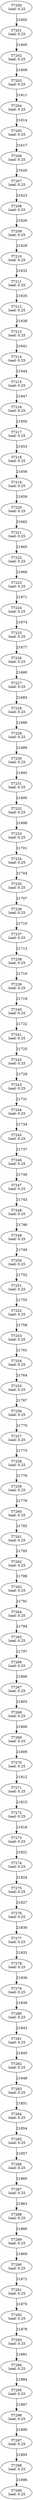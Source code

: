 digraph taskgraph {
	T7200 [label= "T7200\n load: 0.25"];
	T7201 [label= "T7201\n load: 0.25"];
	T7200 -> T7201[label=21602];
	T7202 [label= "T7202\n load: 0.25"];
	T7201 -> T7202[label=21605];
	T7203 [label= "T7203\n load: 0.25"];
	T7202 -> T7203[label=21608];
	T7204 [label= "T7204\n load: 0.25"];
	T7203 -> T7204[label=21611];
	T7205 [label= "T7205\n load: 0.25"];
	T7204 -> T7205[label=21614];
	T7206 [label= "T7206\n load: 0.25"];
	T7205 -> T7206[label=21617];
	T7207 [label= "T7207\n load: 0.25"];
	T7206 -> T7207[label=21620];
	T7208 [label= "T7208\n load: 0.25"];
	T7207 -> T7208[label=21623];
	T7209 [label= "T7209\n load: 0.25"];
	T7208 -> T7209[label=21626];
	T7210 [label= "T7210\n load: 0.25"];
	T7209 -> T7210[label=21629];
	T7211 [label= "T7211\n load: 0.25"];
	T7210 -> T7211[label=21632];
	T7212 [label= "T7212\n load: 0.25"];
	T7211 -> T7212[label=21635];
	T7213 [label= "T7213\n load: 0.25"];
	T7212 -> T7213[label=21638];
	T7214 [label= "T7214\n load: 0.25"];
	T7213 -> T7214[label=21641];
	T7215 [label= "T7215\n load: 0.25"];
	T7214 -> T7215[label=21644];
	T7216 [label= "T7216\n load: 0.25"];
	T7215 -> T7216[label=21647];
	T7217 [label= "T7217\n load: 0.25"];
	T7216 -> T7217[label=21650];
	T7218 [label= "T7218\n load: 0.25"];
	T7217 -> T7218[label=21653];
	T7219 [label= "T7219\n load: 0.25"];
	T7218 -> T7219[label=21656];
	T7220 [label= "T7220\n load: 0.25"];
	T7219 -> T7220[label=21659];
	T7221 [label= "T7221\n load: 0.25"];
	T7220 -> T7221[label=21662];
	T7222 [label= "T7222\n load: 0.25"];
	T7221 -> T7222[label=21665];
	T7223 [label= "T7223\n load: 0.25"];
	T7222 -> T7223[label=21668];
	T7224 [label= "T7224\n load: 0.25"];
	T7223 -> T7224[label=21671];
	T7225 [label= "T7225\n load: 0.25"];
	T7224 -> T7225[label=21674];
	T7226 [label= "T7226\n load: 0.25"];
	T7225 -> T7226[label=21677];
	T7227 [label= "T7227\n load: 0.25"];
	T7226 -> T7227[label=21680];
	T7228 [label= "T7228\n load: 0.25"];
	T7227 -> T7228[label=21683];
	T7229 [label= "T7229\n load: 0.25"];
	T7228 -> T7229[label=21686];
	T7230 [label= "T7230\n load: 0.25"];
	T7229 -> T7230[label=21689];
	T7231 [label= "T7231\n load: 0.25"];
	T7230 -> T7231[label=21692];
	T7232 [label= "T7232\n load: 0.25"];
	T7231 -> T7232[label=21695];
	T7233 [label= "T7233\n load: 0.25"];
	T7232 -> T7233[label=21698];
	T7234 [label= "T7234\n load: 0.25"];
	T7233 -> T7234[label=21701];
	T7235 [label= "T7235\n load: 0.25"];
	T7234 -> T7235[label=21704];
	T7236 [label= "T7236\n load: 0.25"];
	T7235 -> T7236[label=21707];
	T7237 [label= "T7237\n load: 0.25"];
	T7236 -> T7237[label=21710];
	T7238 [label= "T7238\n load: 0.25"];
	T7237 -> T7238[label=21713];
	T7239 [label= "T7239\n load: 0.25"];
	T7238 -> T7239[label=21716];
	T7240 [label= "T7240\n load: 0.25"];
	T7239 -> T7240[label=21719];
	T7241 [label= "T7241\n load: 0.25"];
	T7240 -> T7241[label=21722];
	T7242 [label= "T7242\n load: 0.25"];
	T7241 -> T7242[label=21725];
	T7243 [label= "T7243\n load: 0.25"];
	T7242 -> T7243[label=21728];
	T7244 [label= "T7244\n load: 0.25"];
	T7243 -> T7244[label=21731];
	T7245 [label= "T7245\n load: 0.25"];
	T7244 -> T7245[label=21734];
	T7246 [label= "T7246\n load: 0.25"];
	T7245 -> T7246[label=21737];
	T7247 [label= "T7247\n load: 0.25"];
	T7246 -> T7247[label=21740];
	T7248 [label= "T7248\n load: 0.25"];
	T7247 -> T7248[label=21743];
	T7249 [label= "T7249\n load: 0.25"];
	T7248 -> T7249[label=21746];
	T7250 [label= "T7250\n load: 0.25"];
	T7249 -> T7250[label=21749];
	T7251 [label= "T7251\n load: 0.25"];
	T7250 -> T7251[label=21752];
	T7252 [label= "T7252\n load: 0.25"];
	T7251 -> T7252[label=21755];
	T7253 [label= "T7253\n load: 0.25"];
	T7252 -> T7253[label=21758];
	T7254 [label= "T7254\n load: 0.25"];
	T7253 -> T7254[label=21761];
	T7255 [label= "T7255\n load: 0.25"];
	T7254 -> T7255[label=21764];
	T7256 [label= "T7256\n load: 0.25"];
	T7255 -> T7256[label=21767];
	T7257 [label= "T7257\n load: 0.25"];
	T7256 -> T7257[label=21770];
	T7258 [label= "T7258\n load: 0.25"];
	T7257 -> T7258[label=21773];
	T7259 [label= "T7259\n load: 0.25"];
	T7258 -> T7259[label=21776];
	T7260 [label= "T7260\n load: 0.25"];
	T7259 -> T7260[label=21779];
	T7261 [label= "T7261\n load: 0.25"];
	T7260 -> T7261[label=21782];
	T7262 [label= "T7262\n load: 0.25"];
	T7261 -> T7262[label=21785];
	T7263 [label= "T7263\n load: 0.25"];
	T7262 -> T7263[label=21788];
	T7264 [label= "T7264\n load: 0.25"];
	T7263 -> T7264[label=21791];
	T7265 [label= "T7265\n load: 0.25"];
	T7264 -> T7265[label=21794];
	T7266 [label= "T7266\n load: 0.25"];
	T7265 -> T7266[label=21797];
	T7267 [label= "T7267\n load: 0.25"];
	T7266 -> T7267[label=21800];
	T7268 [label= "T7268\n load: 0.25"];
	T7267 -> T7268[label=21803];
	T7269 [label= "T7269\n load: 0.25"];
	T7268 -> T7269[label=21806];
	T7270 [label= "T7270\n load: 0.25"];
	T7269 -> T7270[label=21809];
	T7271 [label= "T7271\n load: 0.25"];
	T7270 -> T7271[label=21812];
	T7272 [label= "T7272\n load: 0.25"];
	T7271 -> T7272[label=21815];
	T7273 [label= "T7273\n load: 0.25"];
	T7272 -> T7273[label=21818];
	T7274 [label= "T7274\n load: 0.25"];
	T7273 -> T7274[label=21821];
	T7275 [label= "T7275\n load: 0.25"];
	T7274 -> T7275[label=21824];
	T7276 [label= "T7276\n load: 0.25"];
	T7275 -> T7276[label=21827];
	T7277 [label= "T7277\n load: 0.25"];
	T7276 -> T7277[label=21830];
	T7278 [label= "T7278\n load: 0.25"];
	T7277 -> T7278[label=21833];
	T7279 [label= "T7279\n load: 0.25"];
	T7278 -> T7279[label=21836];
	T7280 [label= "T7280\n load: 0.25"];
	T7279 -> T7280[label=21839];
	T7281 [label= "T7281\n load: 0.25"];
	T7280 -> T7281[label=21842];
	T7282 [label= "T7282\n load: 0.25"];
	T7281 -> T7282[label=21845];
	T7283 [label= "T7283\n load: 0.25"];
	T7282 -> T7283[label=21848];
	T7284 [label= "T7284\n load: 0.25"];
	T7283 -> T7284[label=21851];
	T7285 [label= "T7285\n load: 0.25"];
	T7284 -> T7285[label=21854];
	T7286 [label= "T7286\n load: 0.25"];
	T7285 -> T7286[label=21857];
	T7287 [label= "T7287\n load: 0.25"];
	T7286 -> T7287[label=21860];
	T7288 [label= "T7288\n load: 0.25"];
	T7287 -> T7288[label=21863];
	T7289 [label= "T7289\n load: 0.25"];
	T7288 -> T7289[label=21866];
	T7290 [label= "T7290\n load: 0.25"];
	T7289 -> T7290[label=21869];
	T7291 [label= "T7291\n load: 0.25"];
	T7290 -> T7291[label=21872];
	T7292 [label= "T7292\n load: 0.25"];
	T7291 -> T7292[label=21875];
	T7293 [label= "T7293\n load: 0.25"];
	T7292 -> T7293[label=21878];
	T7294 [label= "T7294\n load: 0.25"];
	T7293 -> T7294[label=21881];
	T7295 [label= "T7295\n load: 0.25"];
	T7294 -> T7295[label=21884];
	T7296 [label= "T7296\n load: 0.25"];
	T7295 -> T7296[label=21887];
	T7297 [label= "T7297\n load: 0.25"];
	T7296 -> T7297[label=21890];
	T7298 [label= "T7298\n load: 0.25"];
	T7297 -> T7298[label=21893];
	T7299 [label= "T7299\n load: 0.25"];
	T7298 -> T7299[label=21896];
}